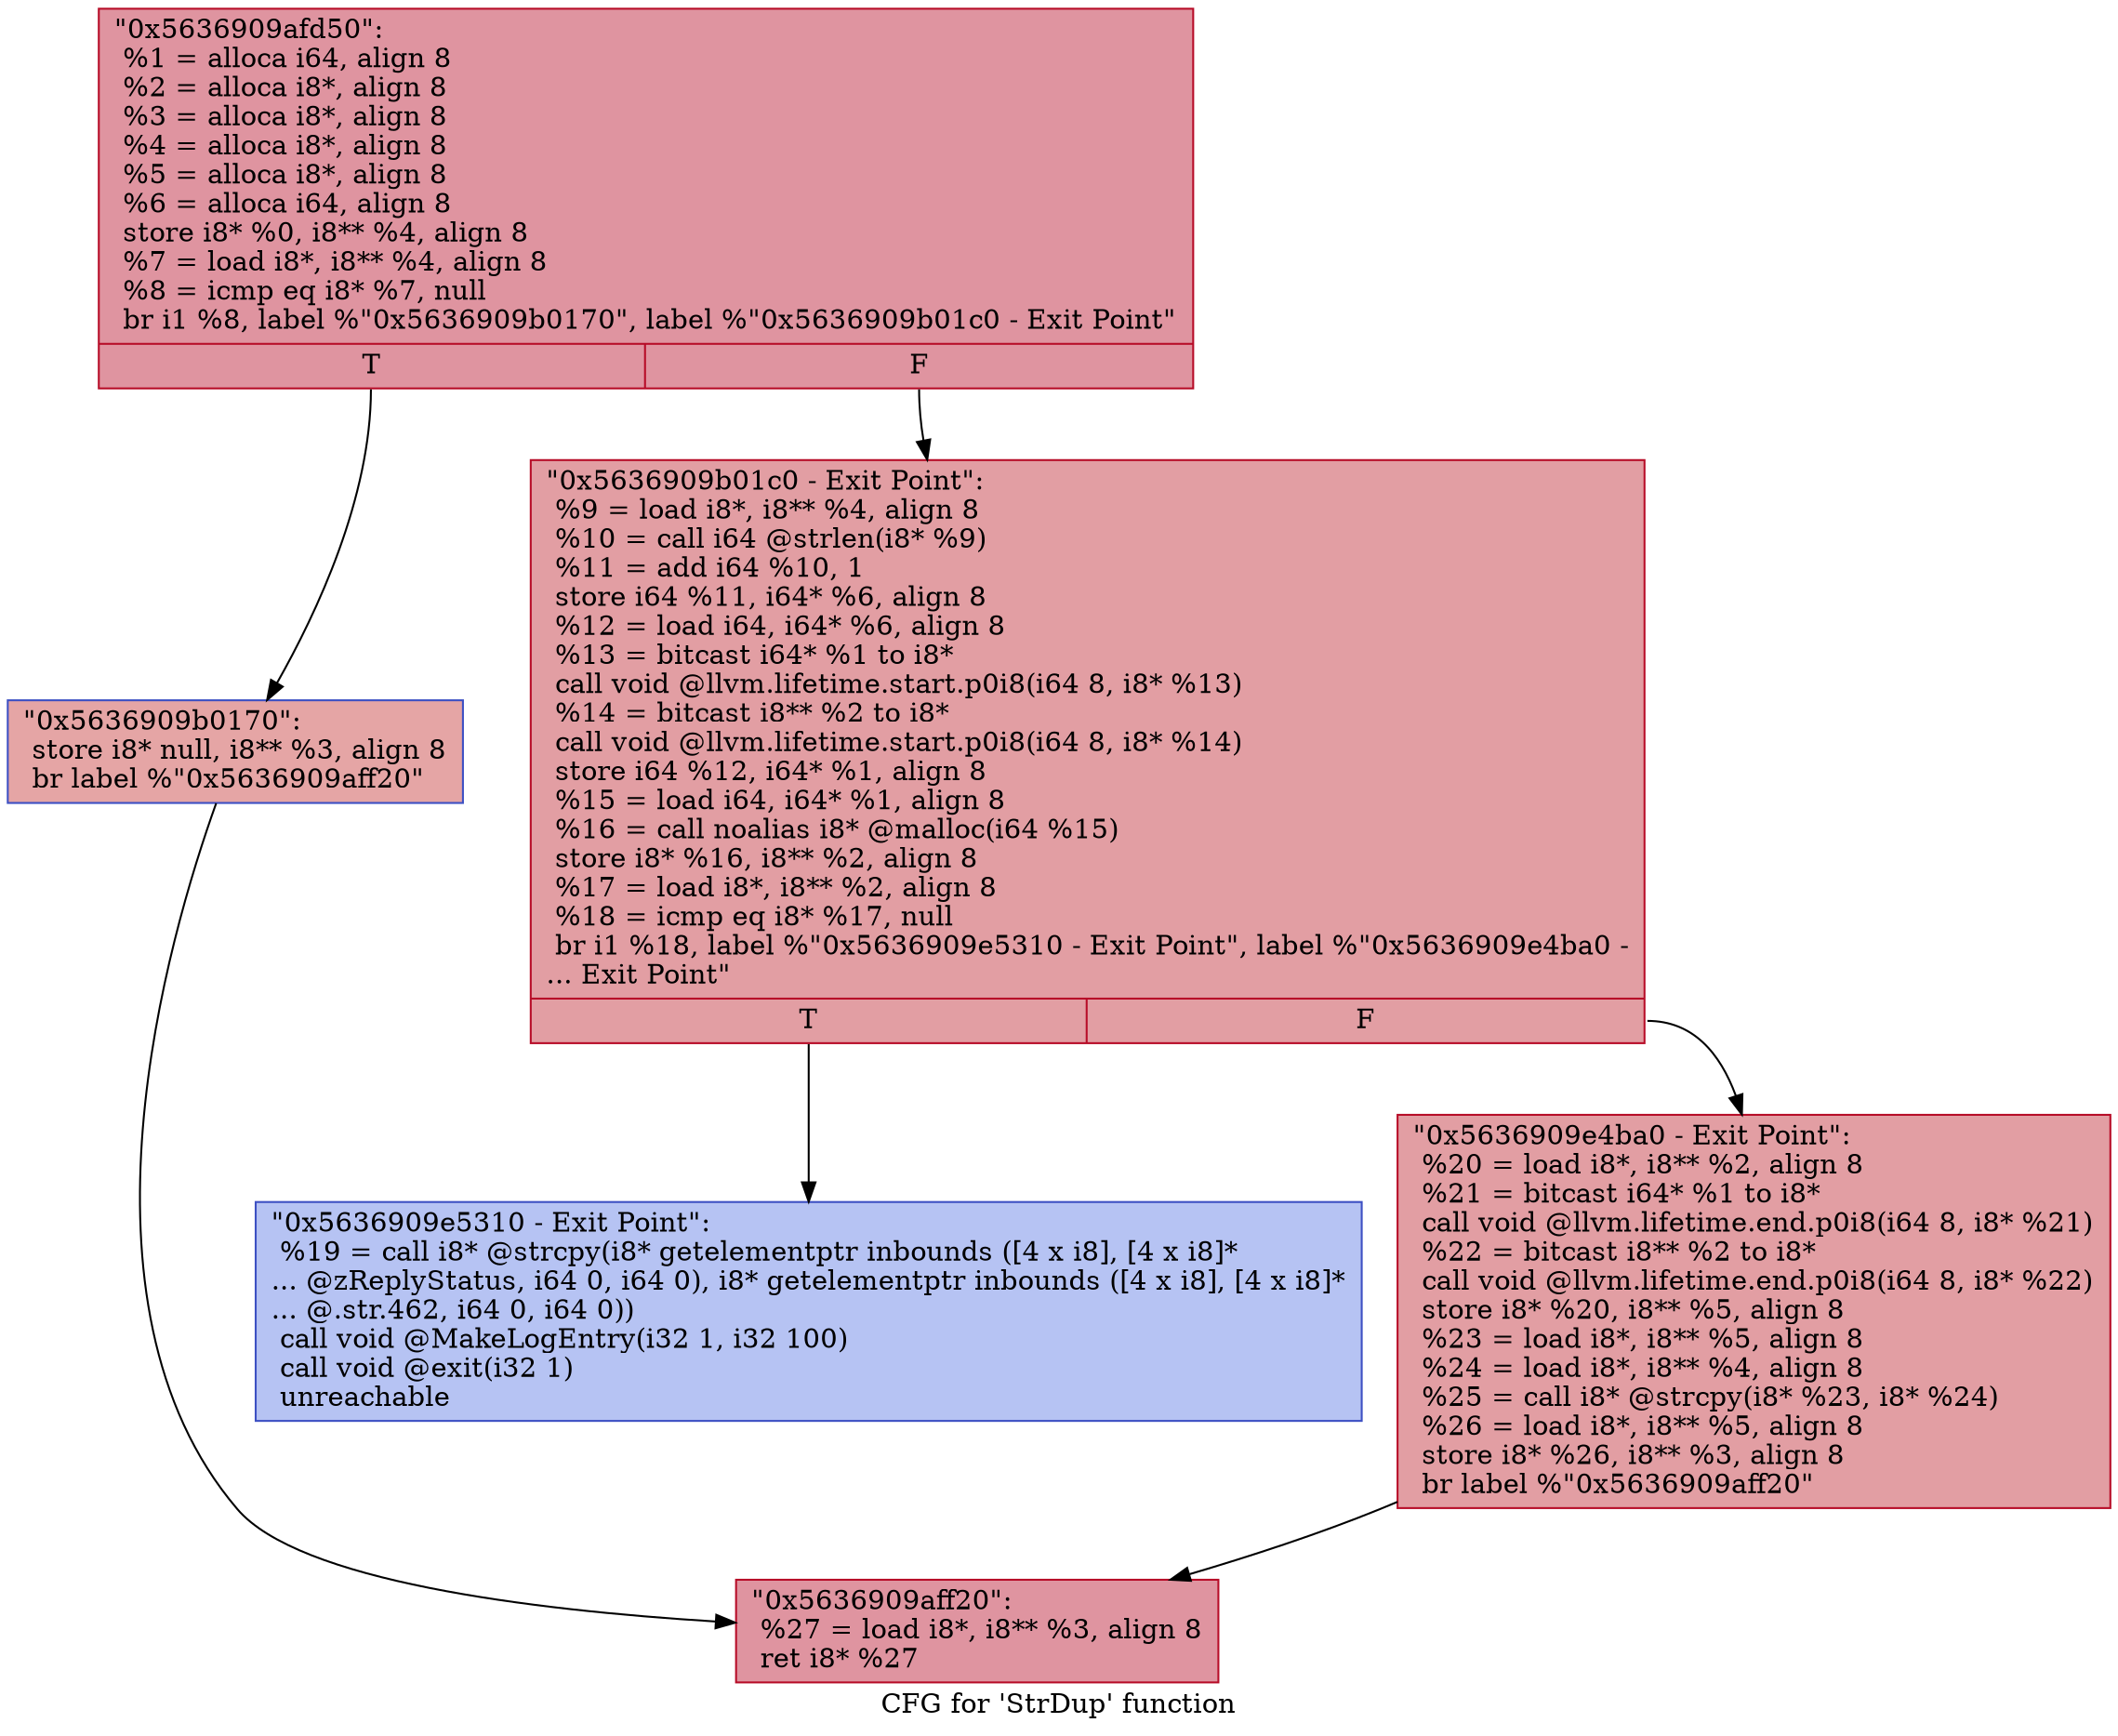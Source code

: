 digraph "CFG for 'StrDup' function" {
	label="CFG for 'StrDup' function";

	Node0x5636909afd50 [shape=record,color="#b70d28ff", style=filled, fillcolor="#b70d2870",label="{\"0x5636909afd50\":\l  %1 = alloca i64, align 8\l  %2 = alloca i8*, align 8\l  %3 = alloca i8*, align 8\l  %4 = alloca i8*, align 8\l  %5 = alloca i8*, align 8\l  %6 = alloca i64, align 8\l  store i8* %0, i8** %4, align 8\l  %7 = load i8*, i8** %4, align 8\l  %8 = icmp eq i8* %7, null\l  br i1 %8, label %\"0x5636909b0170\", label %\"0x5636909b01c0 - Exit Point\"\l|{<s0>T|<s1>F}}"];
	Node0x5636909afd50:s0 -> Node0x5636909b0170;
	Node0x5636909afd50:s1 -> Node0x5636909b01c0;
	Node0x5636909b0170 [shape=record,color="#3d50c3ff", style=filled, fillcolor="#c5333470",label="{\"0x5636909b0170\":                                 \l  store i8* null, i8** %3, align 8\l  br label %\"0x5636909aff20\"\l}"];
	Node0x5636909b0170 -> Node0x5636909aff20;
	Node0x5636909b01c0 [shape=record,color="#b70d28ff", style=filled, fillcolor="#be242e70",label="{\"0x5636909b01c0 - Exit Point\":                    \l  %9 = load i8*, i8** %4, align 8\l  %10 = call i64 @strlen(i8* %9)\l  %11 = add i64 %10, 1\l  store i64 %11, i64* %6, align 8\l  %12 = load i64, i64* %6, align 8\l  %13 = bitcast i64* %1 to i8*\l  call void @llvm.lifetime.start.p0i8(i64 8, i8* %13)\l  %14 = bitcast i8** %2 to i8*\l  call void @llvm.lifetime.start.p0i8(i64 8, i8* %14)\l  store i64 %12, i64* %1, align 8\l  %15 = load i64, i64* %1, align 8\l  %16 = call noalias i8* @malloc(i64 %15)\l  store i8* %16, i8** %2, align 8\l  %17 = load i8*, i8** %2, align 8\l  %18 = icmp eq i8* %17, null\l  br i1 %18, label %\"0x5636909e5310 - Exit Point\", label %\"0x5636909e4ba0 -\l... Exit Point\"\l|{<s0>T|<s1>F}}"];
	Node0x5636909b01c0:s0 -> Node0x5636909e5310;
	Node0x5636909b01c0:s1 -> Node0x5636909e4ba0;
	Node0x5636909e5310 [shape=record,color="#3d50c3ff", style=filled, fillcolor="#5977e370",label="{\"0x5636909e5310 - Exit Point\":                    \l  %19 = call i8* @strcpy(i8* getelementptr inbounds ([4 x i8], [4 x i8]*\l... @zReplyStatus, i64 0, i64 0), i8* getelementptr inbounds ([4 x i8], [4 x i8]*\l... @.str.462, i64 0, i64 0))\l  call void @MakeLogEntry(i32 1, i32 100)\l  call void @exit(i32 1)\l  unreachable\l}"];
	Node0x5636909e4ba0 [shape=record,color="#b70d28ff", style=filled, fillcolor="#be242e70",label="{\"0x5636909e4ba0 - Exit Point\":                    \l  %20 = load i8*, i8** %2, align 8\l  %21 = bitcast i64* %1 to i8*\l  call void @llvm.lifetime.end.p0i8(i64 8, i8* %21)\l  %22 = bitcast i8** %2 to i8*\l  call void @llvm.lifetime.end.p0i8(i64 8, i8* %22)\l  store i8* %20, i8** %5, align 8\l  %23 = load i8*, i8** %5, align 8\l  %24 = load i8*, i8** %4, align 8\l  %25 = call i8* @strcpy(i8* %23, i8* %24)\l  %26 = load i8*, i8** %5, align 8\l  store i8* %26, i8** %3, align 8\l  br label %\"0x5636909aff20\"\l}"];
	Node0x5636909e4ba0 -> Node0x5636909aff20;
	Node0x5636909aff20 [shape=record,color="#b70d28ff", style=filled, fillcolor="#b70d2870",label="{\"0x5636909aff20\":                                 \l  %27 = load i8*, i8** %3, align 8\l  ret i8* %27\l}"];
}
